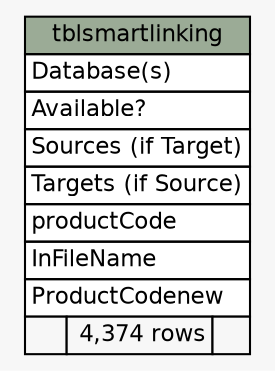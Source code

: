 // dot 2.2.1 on Windows 10 10.0
// SchemaSpy rev 590
digraph "tblsmartlinking" {
  graph [
    rankdir="RL"
    bgcolor="#f7f7f7"
    nodesep="0.18"
    ranksep="0.46"
    fontname="Helvetica"
    fontsize="11"
  ];
  node [
    fontname="Helvetica"
    fontsize="11"
    shape="plaintext"
  ];
  edge [
    arrowsize="0.8"
  ];
  "tblsmartlinking" [
    label=<
    <TABLE BORDER="0" CELLBORDER="1" CELLSPACING="0" BGCOLOR="#ffffff">
      <TR><TD COLSPAN="3" BGCOLOR="#9bab96" ALIGN="CENTER">tblsmartlinking</TD></TR>
      <TR><TD PORT="Database(s)" COLSPAN="3" ALIGN="LEFT">Database(s)</TD></TR>
      <TR><TD PORT="Available?" COLSPAN="3" ALIGN="LEFT">Available?</TD></TR>
      <TR><TD PORT="Sources (if Target)" COLSPAN="3" ALIGN="LEFT">Sources (if Target)</TD></TR>
      <TR><TD PORT="Targets (if Source)" COLSPAN="3" ALIGN="LEFT">Targets (if Source)</TD></TR>
      <TR><TD PORT="productCode" COLSPAN="3" ALIGN="LEFT">productCode</TD></TR>
      <TR><TD PORT="InFileName" COLSPAN="3" ALIGN="LEFT">InFileName</TD></TR>
      <TR><TD PORT="ProductCodenew" COLSPAN="3" ALIGN="LEFT">ProductCodenew</TD></TR>
      <TR><TD ALIGN="LEFT" BGCOLOR="#f7f7f7">  </TD><TD ALIGN="RIGHT" BGCOLOR="#f7f7f7">4,374 rows</TD><TD ALIGN="RIGHT" BGCOLOR="#f7f7f7">  </TD></TR>
    </TABLE>>
    URL="tables/tblsmartlinking.html"
    tooltip="tblsmartlinking"
  ];
}
